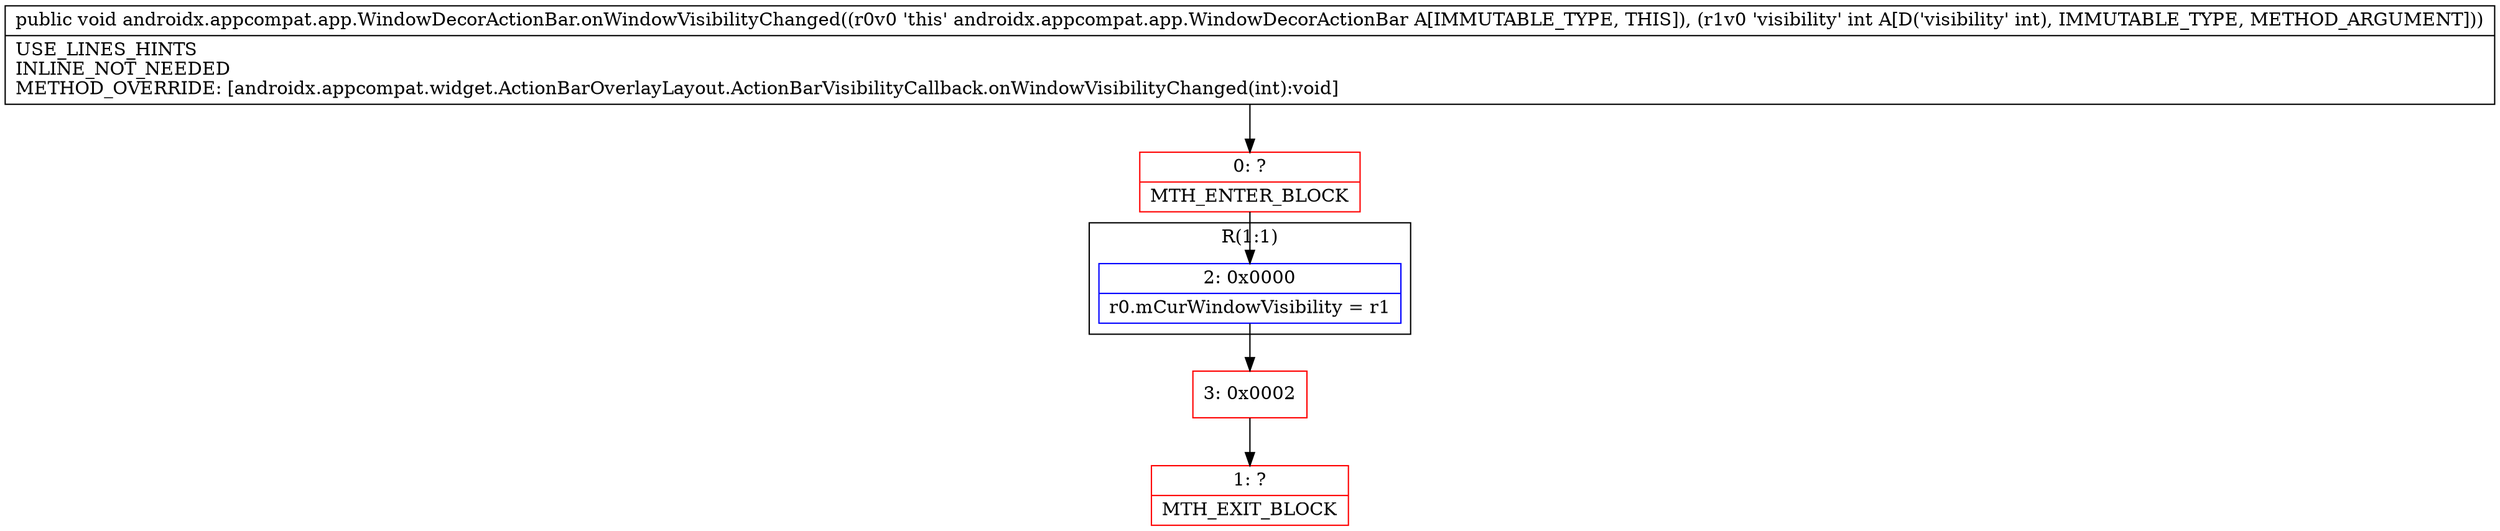 digraph "CFG forandroidx.appcompat.app.WindowDecorActionBar.onWindowVisibilityChanged(I)V" {
subgraph cluster_Region_1318013778 {
label = "R(1:1)";
node [shape=record,color=blue];
Node_2 [shape=record,label="{2\:\ 0x0000|r0.mCurWindowVisibility = r1\l}"];
}
Node_0 [shape=record,color=red,label="{0\:\ ?|MTH_ENTER_BLOCK\l}"];
Node_3 [shape=record,color=red,label="{3\:\ 0x0002}"];
Node_1 [shape=record,color=red,label="{1\:\ ?|MTH_EXIT_BLOCK\l}"];
MethodNode[shape=record,label="{public void androidx.appcompat.app.WindowDecorActionBar.onWindowVisibilityChanged((r0v0 'this' androidx.appcompat.app.WindowDecorActionBar A[IMMUTABLE_TYPE, THIS]), (r1v0 'visibility' int A[D('visibility' int), IMMUTABLE_TYPE, METHOD_ARGUMENT]))  | USE_LINES_HINTS\lINLINE_NOT_NEEDED\lMETHOD_OVERRIDE: [androidx.appcompat.widget.ActionBarOverlayLayout.ActionBarVisibilityCallback.onWindowVisibilityChanged(int):void]\l}"];
MethodNode -> Node_0;Node_2 -> Node_3;
Node_0 -> Node_2;
Node_3 -> Node_1;
}

